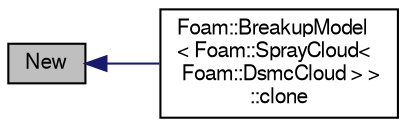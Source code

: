 digraph "New"
{
  bgcolor="transparent";
  edge [fontname="FreeSans",fontsize="10",labelfontname="FreeSans",labelfontsize="10"];
  node [fontname="FreeSans",fontsize="10",shape=record];
  rankdir="LR";
  Node16 [label="New",height=0.2,width=0.4,color="black", fillcolor="grey75", style="filled", fontcolor="black"];
  Node16 -> Node17 [dir="back",color="midnightblue",fontsize="10",style="solid",fontname="FreeSans"];
  Node17 [label="Foam::BreakupModel\l\< Foam::SprayCloud\<\l Foam::DsmcCloud \> \>\l::clone",height=0.2,width=0.4,color="black",URL="$a24526.html#aecde521ae19b7771392bf21ec43e0ccf",tooltip="Construct and return a clone. "];
}
